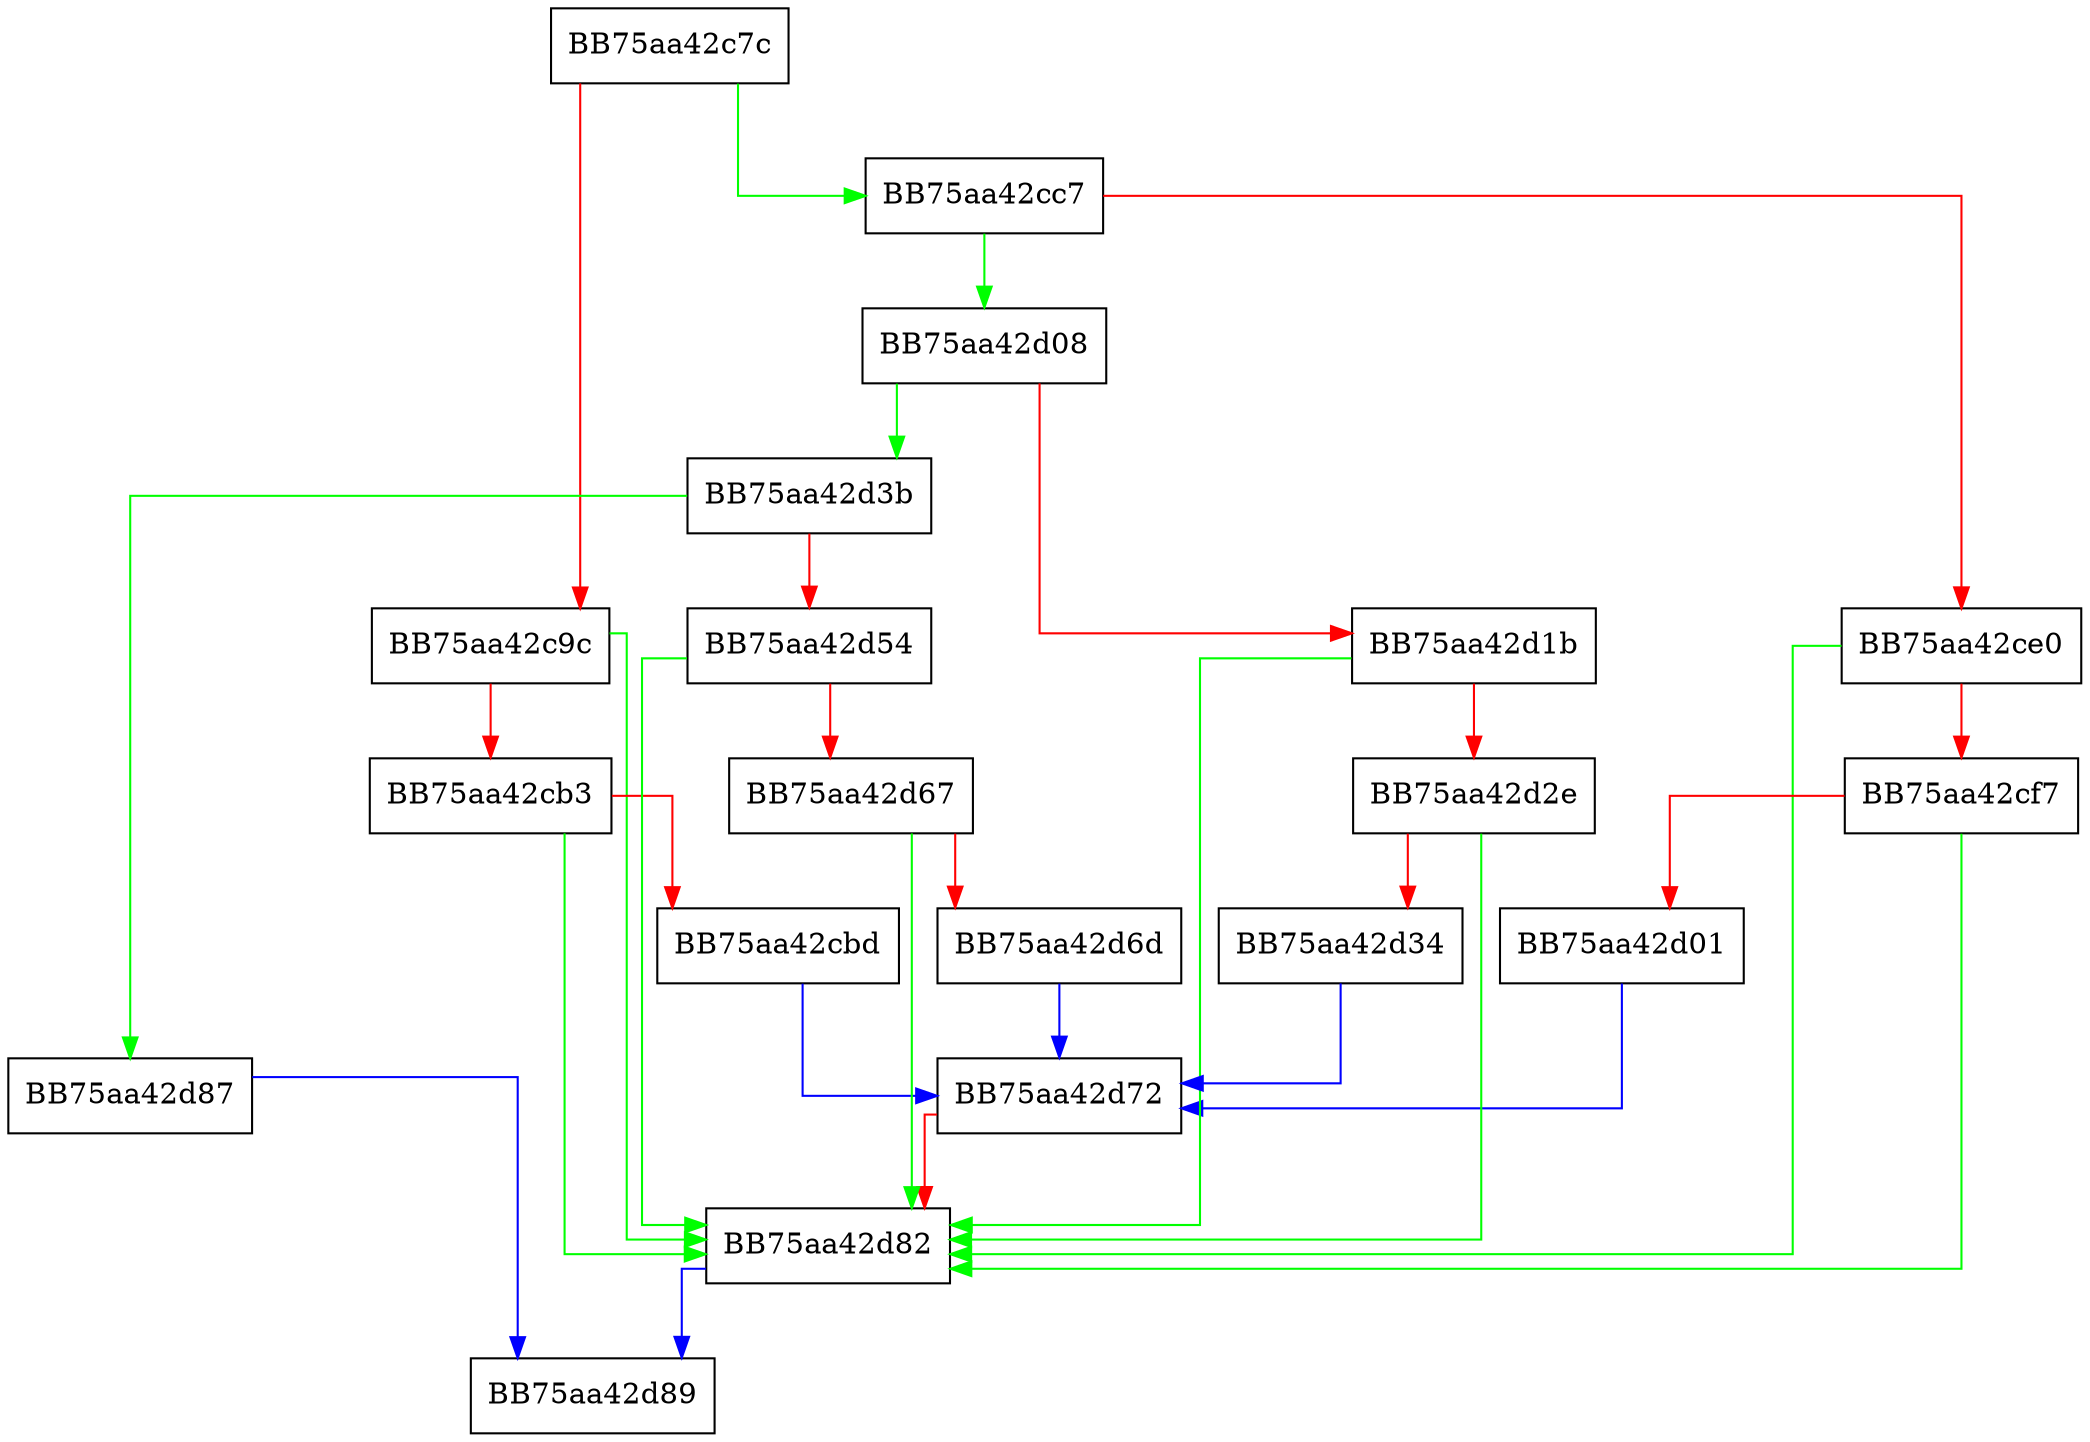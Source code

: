 digraph PatchProjectVersion {
  node [shape="box"];
  graph [splines=ortho];
  BB75aa42c7c -> BB75aa42cc7 [color="green"];
  BB75aa42c7c -> BB75aa42c9c [color="red"];
  BB75aa42c9c -> BB75aa42d82 [color="green"];
  BB75aa42c9c -> BB75aa42cb3 [color="red"];
  BB75aa42cb3 -> BB75aa42d82 [color="green"];
  BB75aa42cb3 -> BB75aa42cbd [color="red"];
  BB75aa42cbd -> BB75aa42d72 [color="blue"];
  BB75aa42cc7 -> BB75aa42d08 [color="green"];
  BB75aa42cc7 -> BB75aa42ce0 [color="red"];
  BB75aa42ce0 -> BB75aa42d82 [color="green"];
  BB75aa42ce0 -> BB75aa42cf7 [color="red"];
  BB75aa42cf7 -> BB75aa42d82 [color="green"];
  BB75aa42cf7 -> BB75aa42d01 [color="red"];
  BB75aa42d01 -> BB75aa42d72 [color="blue"];
  BB75aa42d08 -> BB75aa42d3b [color="green"];
  BB75aa42d08 -> BB75aa42d1b [color="red"];
  BB75aa42d1b -> BB75aa42d82 [color="green"];
  BB75aa42d1b -> BB75aa42d2e [color="red"];
  BB75aa42d2e -> BB75aa42d82 [color="green"];
  BB75aa42d2e -> BB75aa42d34 [color="red"];
  BB75aa42d34 -> BB75aa42d72 [color="blue"];
  BB75aa42d3b -> BB75aa42d87 [color="green"];
  BB75aa42d3b -> BB75aa42d54 [color="red"];
  BB75aa42d54 -> BB75aa42d82 [color="green"];
  BB75aa42d54 -> BB75aa42d67 [color="red"];
  BB75aa42d67 -> BB75aa42d82 [color="green"];
  BB75aa42d67 -> BB75aa42d6d [color="red"];
  BB75aa42d6d -> BB75aa42d72 [color="blue"];
  BB75aa42d72 -> BB75aa42d82 [color="red"];
  BB75aa42d82 -> BB75aa42d89 [color="blue"];
  BB75aa42d87 -> BB75aa42d89 [color="blue"];
}